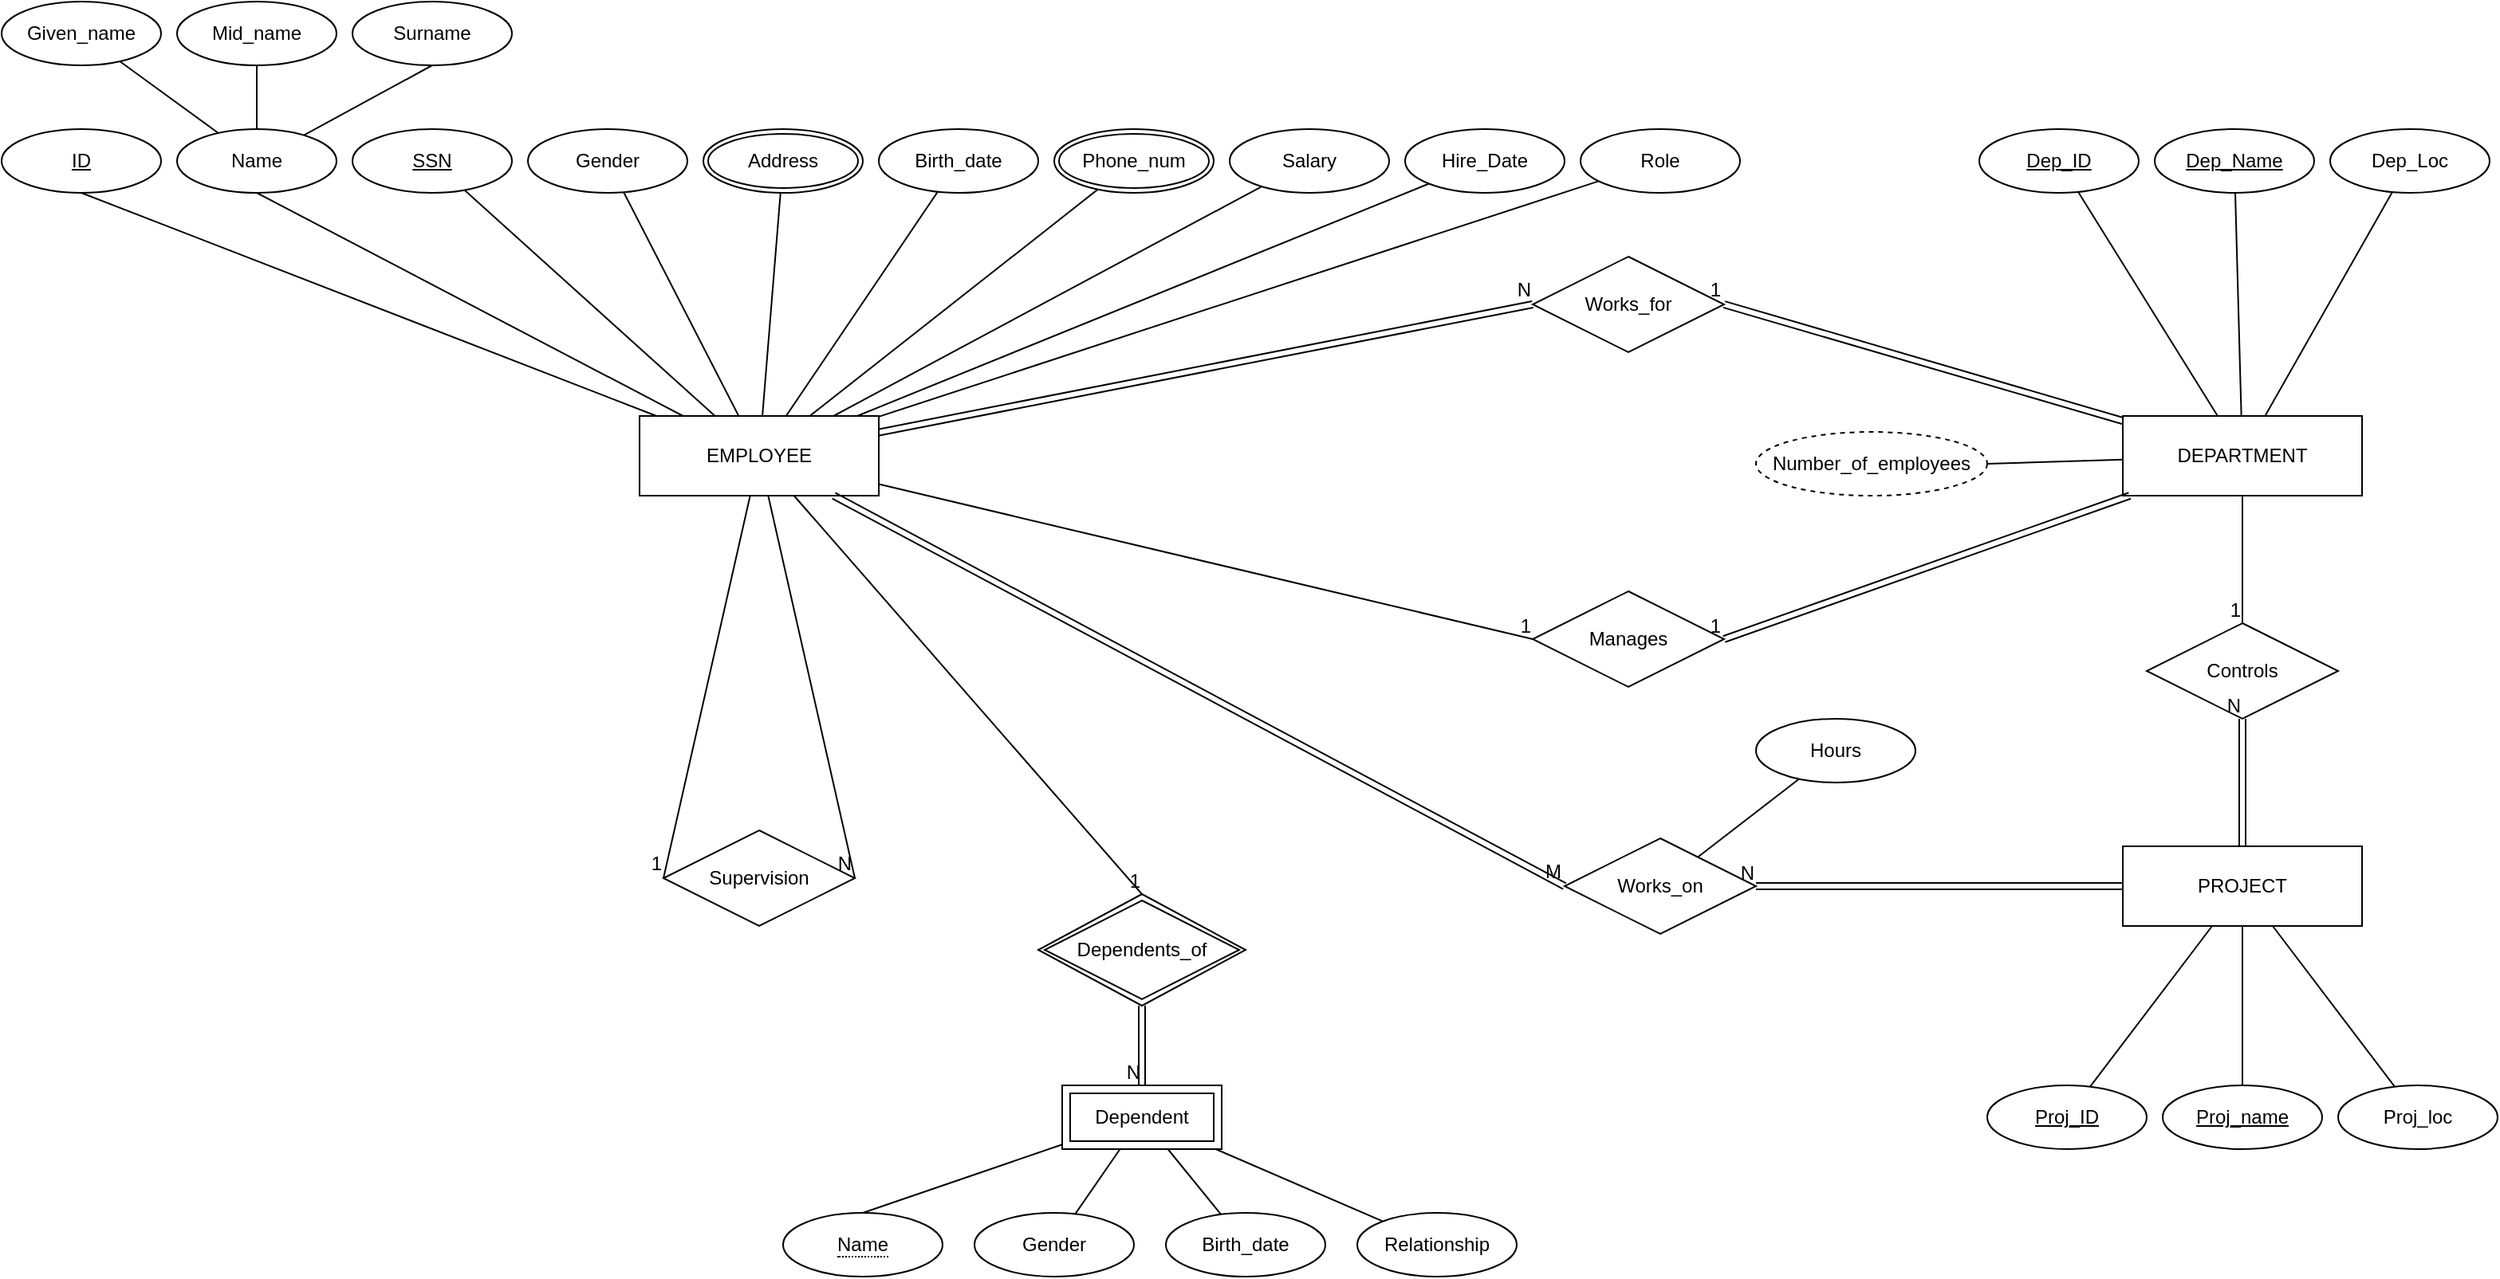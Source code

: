<mxfile version="26.2.14">
  <diagram id="R2lEEEUBdFMjLlhIrx00" name="Page-1">
    <mxGraphModel dx="1048" dy="1816" grid="1" gridSize="10" guides="1" tooltips="1" connect="1" arrows="0" fold="1" page="1" pageScale="1" pageWidth="850" pageHeight="1100" math="0" shadow="0" extFonts="Permanent Marker^https://fonts.googleapis.com/css?family=Permanent+Marker">
      <root>
        <mxCell id="0" />
        <mxCell id="1" parent="0" />
        <mxCell id="DGyCyMm6i7E1QIW6mR5m-5" value="EMPLOYEE" style="whiteSpace=wrap;html=1;align=center;" parent="1" vertex="1">
          <mxGeometry x="400" y="180" width="150" height="50" as="geometry" />
        </mxCell>
        <mxCell id="DGyCyMm6i7E1QIW6mR5m-7" value="Given_name" style="ellipse;whiteSpace=wrap;html=1;align=center;" parent="1" vertex="1">
          <mxGeometry y="-80" width="100" height="40" as="geometry" />
        </mxCell>
        <mxCell id="DGyCyMm6i7E1QIW6mR5m-8" value="Surname" style="ellipse;whiteSpace=wrap;html=1;align=center;" parent="1" vertex="1">
          <mxGeometry x="220" y="-80" width="100" height="40" as="geometry" />
        </mxCell>
        <mxCell id="DGyCyMm6i7E1QIW6mR5m-9" value="" style="endArrow=none;html=1;rounded=0;" parent="1" source="DGyCyMm6i7E1QIW6mR5m-7" target="DGyCyMm6i7E1QIW6mR5m-14" edge="1">
          <mxGeometry relative="1" as="geometry">
            <mxPoint x="330" y="190" as="sourcePoint" />
            <mxPoint x="490" y="190" as="targetPoint" />
          </mxGeometry>
        </mxCell>
        <mxCell id="DGyCyMm6i7E1QIW6mR5m-10" value="" style="endArrow=none;html=1;rounded=0;entryX=0.5;entryY=1;entryDx=0;entryDy=0;" parent="1" source="DGyCyMm6i7E1QIW6mR5m-14" target="DGyCyMm6i7E1QIW6mR5m-8" edge="1">
          <mxGeometry relative="1" as="geometry">
            <mxPoint x="160" y="80" as="sourcePoint" />
            <mxPoint x="320" y="80" as="targetPoint" />
          </mxGeometry>
        </mxCell>
        <mxCell id="DGyCyMm6i7E1QIW6mR5m-11" value="ID" style="ellipse;whiteSpace=wrap;html=1;align=center;fontStyle=4;" parent="1" vertex="1">
          <mxGeometry width="100" height="40" as="geometry" />
        </mxCell>
        <mxCell id="DGyCyMm6i7E1QIW6mR5m-12" value="" style="endArrow=none;html=1;rounded=0;exitX=0.5;exitY=1;exitDx=0;exitDy=0;" parent="1" source="DGyCyMm6i7E1QIW6mR5m-11" target="DGyCyMm6i7E1QIW6mR5m-5" edge="1">
          <mxGeometry relative="1" as="geometry">
            <mxPoint x="330" y="190" as="sourcePoint" />
            <mxPoint x="150" y="190" as="targetPoint" />
          </mxGeometry>
        </mxCell>
        <mxCell id="DGyCyMm6i7E1QIW6mR5m-14" value="Name" style="ellipse;whiteSpace=wrap;html=1;align=center;" parent="1" vertex="1">
          <mxGeometry x="110" width="100" height="40" as="geometry" />
        </mxCell>
        <mxCell id="DGyCyMm6i7E1QIW6mR5m-15" value="" style="endArrow=none;html=1;rounded=0;entryX=0.5;entryY=1;entryDx=0;entryDy=0;" parent="1" source="DGyCyMm6i7E1QIW6mR5m-5" target="DGyCyMm6i7E1QIW6mR5m-14" edge="1">
          <mxGeometry relative="1" as="geometry">
            <mxPoint x="100" y="190" as="sourcePoint" />
            <mxPoint x="260" y="190" as="targetPoint" />
          </mxGeometry>
        </mxCell>
        <mxCell id="DGyCyMm6i7E1QIW6mR5m-16" value="Mid_name" style="ellipse;whiteSpace=wrap;html=1;align=center;" parent="1" vertex="1">
          <mxGeometry x="110" y="-80" width="100" height="40" as="geometry" />
        </mxCell>
        <mxCell id="DGyCyMm6i7E1QIW6mR5m-17" value="" style="endArrow=none;html=1;rounded=0;" parent="1" source="DGyCyMm6i7E1QIW6mR5m-16" target="DGyCyMm6i7E1QIW6mR5m-14" edge="1">
          <mxGeometry relative="1" as="geometry">
            <mxPoint x="330" y="20" as="sourcePoint" />
            <mxPoint x="490" y="20" as="targetPoint" />
          </mxGeometry>
        </mxCell>
        <mxCell id="DGyCyMm6i7E1QIW6mR5m-19" value="SSN" style="ellipse;whiteSpace=wrap;html=1;align=center;fontStyle=4;" parent="1" vertex="1">
          <mxGeometry x="220" width="100" height="40" as="geometry" />
        </mxCell>
        <mxCell id="DGyCyMm6i7E1QIW6mR5m-20" value="" style="endArrow=none;html=1;rounded=0;" parent="1" source="DGyCyMm6i7E1QIW6mR5m-5" target="DGyCyMm6i7E1QIW6mR5m-19" edge="1">
          <mxGeometry relative="1" as="geometry">
            <mxPoint x="290" y="20" as="sourcePoint" />
            <mxPoint x="450" y="20" as="targetPoint" />
          </mxGeometry>
        </mxCell>
        <mxCell id="DGyCyMm6i7E1QIW6mR5m-21" value="Gender" style="ellipse;whiteSpace=wrap;html=1;align=center;" parent="1" vertex="1">
          <mxGeometry x="330" width="100" height="40" as="geometry" />
        </mxCell>
        <mxCell id="DGyCyMm6i7E1QIW6mR5m-22" value="" style="endArrow=none;html=1;rounded=0;" parent="1" source="DGyCyMm6i7E1QIW6mR5m-5" target="DGyCyMm6i7E1QIW6mR5m-21" edge="1">
          <mxGeometry relative="1" as="geometry">
            <mxPoint x="320" y="20" as="sourcePoint" />
            <mxPoint x="480" y="20" as="targetPoint" />
          </mxGeometry>
        </mxCell>
        <mxCell id="DGyCyMm6i7E1QIW6mR5m-23" value="Address" style="ellipse;shape=doubleEllipse;margin=3;whiteSpace=wrap;html=1;align=center;" parent="1" vertex="1">
          <mxGeometry x="440" width="100" height="40" as="geometry" />
        </mxCell>
        <mxCell id="DGyCyMm6i7E1QIW6mR5m-24" value="" style="endArrow=none;html=1;rounded=0;" parent="1" source="DGyCyMm6i7E1QIW6mR5m-5" target="DGyCyMm6i7E1QIW6mR5m-23" edge="1">
          <mxGeometry relative="1" as="geometry">
            <mxPoint x="300" y="190" as="sourcePoint" />
            <mxPoint x="460" y="190" as="targetPoint" />
          </mxGeometry>
        </mxCell>
        <mxCell id="DGyCyMm6i7E1QIW6mR5m-25" value="Birth_date" style="ellipse;whiteSpace=wrap;html=1;align=center;" parent="1" vertex="1">
          <mxGeometry x="550" width="100" height="40" as="geometry" />
        </mxCell>
        <mxCell id="DGyCyMm6i7E1QIW6mR5m-29" value="" style="endArrow=none;html=1;rounded=0;" parent="1" source="DGyCyMm6i7E1QIW6mR5m-5" target="DGyCyMm6i7E1QIW6mR5m-25" edge="1">
          <mxGeometry relative="1" as="geometry">
            <mxPoint x="370" y="110" as="sourcePoint" />
            <mxPoint x="530" y="110" as="targetPoint" />
          </mxGeometry>
        </mxCell>
        <mxCell id="DGyCyMm6i7E1QIW6mR5m-31" value="Salary" style="ellipse;whiteSpace=wrap;html=1;align=center;" parent="1" vertex="1">
          <mxGeometry x="770" width="100" height="40" as="geometry" />
        </mxCell>
        <mxCell id="DGyCyMm6i7E1QIW6mR5m-32" value="" style="endArrow=none;html=1;rounded=0;" parent="1" source="DGyCyMm6i7E1QIW6mR5m-5" target="DGyCyMm6i7E1QIW6mR5m-31" edge="1">
          <mxGeometry relative="1" as="geometry">
            <mxPoint x="510" y="100" as="sourcePoint" />
            <mxPoint x="670" y="100" as="targetPoint" />
          </mxGeometry>
        </mxCell>
        <mxCell id="DGyCyMm6i7E1QIW6mR5m-34" value="" style="endArrow=none;html=1;rounded=0;" parent="1" source="DGyCyMm6i7E1QIW6mR5m-5" target="zAqfdsrkWJlYxSNTXP81-5" edge="1">
          <mxGeometry relative="1" as="geometry">
            <mxPoint x="570" y="120" as="sourcePoint" />
            <mxPoint x="687.279" y="37.816" as="targetPoint" />
          </mxGeometry>
        </mxCell>
        <mxCell id="LaG2kn6Hpm8LccnMGh0O-1" value="Hire_&lt;span style=&quot;background-color: transparent; color: light-dark(rgb(0, 0, 0), rgb(255, 255, 255));&quot;&gt;Date&lt;/span&gt;" style="ellipse;whiteSpace=wrap;html=1;align=center;" parent="1" vertex="1">
          <mxGeometry x="880" width="100" height="40" as="geometry" />
        </mxCell>
        <mxCell id="LaG2kn6Hpm8LccnMGh0O-2" value="" style="endArrow=none;html=1;rounded=0;" parent="1" source="DGyCyMm6i7E1QIW6mR5m-5" target="LaG2kn6Hpm8LccnMGh0O-1" edge="1">
          <mxGeometry relative="1" as="geometry">
            <mxPoint x="690" y="110" as="sourcePoint" />
            <mxPoint x="850" y="110" as="targetPoint" />
          </mxGeometry>
        </mxCell>
        <mxCell id="LaG2kn6Hpm8LccnMGh0O-3" value="DEPARTMENT" style="whiteSpace=wrap;html=1;align=center;" parent="1" vertex="1">
          <mxGeometry x="1330" y="180" width="150" height="50" as="geometry" />
        </mxCell>
        <mxCell id="LaG2kn6Hpm8LccnMGh0O-5" value="Dep_ID" style="ellipse;whiteSpace=wrap;html=1;align=center;fontStyle=4;" parent="1" vertex="1">
          <mxGeometry x="1240" width="100" height="40" as="geometry" />
        </mxCell>
        <mxCell id="LaG2kn6Hpm8LccnMGh0O-6" value="Dep_Name" style="ellipse;whiteSpace=wrap;html=1;align=center;fontStyle=4;" parent="1" vertex="1">
          <mxGeometry x="1350" width="100" height="40" as="geometry" />
        </mxCell>
        <mxCell id="LaG2kn6Hpm8LccnMGh0O-8" value="" style="endArrow=none;html=1;rounded=0;" parent="1" source="LaG2kn6Hpm8LccnMGh0O-5" target="LaG2kn6Hpm8LccnMGh0O-3" edge="1">
          <mxGeometry relative="1" as="geometry">
            <mxPoint x="320" y="510" as="sourcePoint" />
            <mxPoint x="480" y="510" as="targetPoint" />
          </mxGeometry>
        </mxCell>
        <mxCell id="LaG2kn6Hpm8LccnMGh0O-9" value="" style="endArrow=none;html=1;rounded=0;" parent="1" source="LaG2kn6Hpm8LccnMGh0O-6" target="LaG2kn6Hpm8LccnMGh0O-3" edge="1">
          <mxGeometry relative="1" as="geometry">
            <mxPoint x="450" y="510" as="sourcePoint" />
            <mxPoint x="610" y="510" as="targetPoint" />
          </mxGeometry>
        </mxCell>
        <mxCell id="LaG2kn6Hpm8LccnMGh0O-10" value="" style="endArrow=none;html=1;rounded=0;" parent="1" source="zAqfdsrkWJlYxSNTXP81-1" target="LaG2kn6Hpm8LccnMGh0O-3" edge="1">
          <mxGeometry relative="1" as="geometry">
            <mxPoint x="1498.947" y="39.505" as="sourcePoint" />
            <mxPoint x="710" y="510" as="targetPoint" />
          </mxGeometry>
        </mxCell>
        <mxCell id="L0dqfXICZT49HhjWpMW9-1" value="Works_for" style="shape=rhombus;perimeter=rhombusPerimeter;whiteSpace=wrap;html=1;align=center;" parent="1" vertex="1">
          <mxGeometry x="960" y="80" width="120" height="60" as="geometry" />
        </mxCell>
        <mxCell id="L0dqfXICZT49HhjWpMW9-2" value="Manages" style="shape=rhombus;perimeter=rhombusPerimeter;whiteSpace=wrap;html=1;align=center;" parent="1" vertex="1">
          <mxGeometry x="960" y="290" width="120" height="60" as="geometry" />
        </mxCell>
        <mxCell id="L0dqfXICZT49HhjWpMW9-3" value="" style="shape=link;html=1;rounded=0;entryX=0;entryY=0.5;entryDx=0;entryDy=0;" parent="1" source="DGyCyMm6i7E1QIW6mR5m-5" target="L0dqfXICZT49HhjWpMW9-1" edge="1">
          <mxGeometry relative="1" as="geometry">
            <mxPoint x="720" y="200" as="sourcePoint" />
            <mxPoint x="880" y="200" as="targetPoint" />
          </mxGeometry>
        </mxCell>
        <mxCell id="L0dqfXICZT49HhjWpMW9-4" value="N" style="resizable=0;html=1;whiteSpace=wrap;align=right;verticalAlign=bottom;" parent="L0dqfXICZT49HhjWpMW9-3" connectable="0" vertex="1">
          <mxGeometry x="1" relative="1" as="geometry" />
        </mxCell>
        <mxCell id="L0dqfXICZT49HhjWpMW9-5" value="" style="shape=link;html=1;rounded=0;entryX=1;entryY=0.5;entryDx=0;entryDy=0;" parent="1" source="LaG2kn6Hpm8LccnMGh0O-3" target="L0dqfXICZT49HhjWpMW9-1" edge="1">
          <mxGeometry relative="1" as="geometry">
            <mxPoint x="1660" y="160" as="sourcePoint" />
            <mxPoint x="1500" y="160" as="targetPoint" />
          </mxGeometry>
        </mxCell>
        <mxCell id="L0dqfXICZT49HhjWpMW9-6" value="1" style="resizable=0;html=1;whiteSpace=wrap;align=right;verticalAlign=bottom;" parent="L0dqfXICZT49HhjWpMW9-5" connectable="0" vertex="1">
          <mxGeometry x="1" relative="1" as="geometry" />
        </mxCell>
        <mxCell id="L0dqfXICZT49HhjWpMW9-8" value="" style="endArrow=none;html=1;rounded=0;entryX=0;entryY=0.5;entryDx=0;entryDy=0;" parent="1" source="DGyCyMm6i7E1QIW6mR5m-5" target="L0dqfXICZT49HhjWpMW9-2" edge="1">
          <mxGeometry relative="1" as="geometry">
            <mxPoint x="670" y="260" as="sourcePoint" />
            <mxPoint x="830" y="260" as="targetPoint" />
          </mxGeometry>
        </mxCell>
        <mxCell id="L0dqfXICZT49HhjWpMW9-9" value="1" style="resizable=0;html=1;whiteSpace=wrap;align=right;verticalAlign=bottom;" parent="L0dqfXICZT49HhjWpMW9-8" connectable="0" vertex="1">
          <mxGeometry x="1" relative="1" as="geometry" />
        </mxCell>
        <mxCell id="L0dqfXICZT49HhjWpMW9-10" value="" style="shape=link;html=1;rounded=0;entryX=1;entryY=0.5;entryDx=0;entryDy=0;" parent="1" source="LaG2kn6Hpm8LccnMGh0O-3" target="L0dqfXICZT49HhjWpMW9-2" edge="1">
          <mxGeometry relative="1" as="geometry">
            <mxPoint x="1320" y="270" as="sourcePoint" />
            <mxPoint x="1160" y="270" as="targetPoint" />
          </mxGeometry>
        </mxCell>
        <mxCell id="L0dqfXICZT49HhjWpMW9-11" value="1" style="resizable=0;html=1;whiteSpace=wrap;align=right;verticalAlign=bottom;" parent="L0dqfXICZT49HhjWpMW9-10" connectable="0" vertex="1">
          <mxGeometry x="1" relative="1" as="geometry" />
        </mxCell>
        <mxCell id="L0dqfXICZT49HhjWpMW9-12" value="Supervision" style="shape=rhombus;perimeter=rhombusPerimeter;whiteSpace=wrap;html=1;align=center;" parent="1" vertex="1">
          <mxGeometry x="415" y="440" width="120" height="60" as="geometry" />
        </mxCell>
        <mxCell id="L0dqfXICZT49HhjWpMW9-16" value="" style="endArrow=none;html=1;rounded=0;entryX=1;entryY=0.5;entryDx=0;entryDy=0;" parent="1" source="DGyCyMm6i7E1QIW6mR5m-5" target="L0dqfXICZT49HhjWpMW9-12" edge="1">
          <mxGeometry relative="1" as="geometry">
            <mxPoint x="520" y="330" as="sourcePoint" />
            <mxPoint x="680" y="330" as="targetPoint" />
          </mxGeometry>
        </mxCell>
        <mxCell id="L0dqfXICZT49HhjWpMW9-17" value="N" style="resizable=0;html=1;whiteSpace=wrap;align=right;verticalAlign=bottom;" parent="L0dqfXICZT49HhjWpMW9-16" connectable="0" vertex="1">
          <mxGeometry x="1" relative="1" as="geometry" />
        </mxCell>
        <mxCell id="L0dqfXICZT49HhjWpMW9-18" value="" style="endArrow=none;html=1;rounded=0;entryX=0;entryY=0.5;entryDx=0;entryDy=0;" parent="1" source="DGyCyMm6i7E1QIW6mR5m-5" target="L0dqfXICZT49HhjWpMW9-12" edge="1">
          <mxGeometry relative="1" as="geometry">
            <mxPoint x="380" y="310" as="sourcePoint" />
            <mxPoint x="480" y="380" as="targetPoint" />
          </mxGeometry>
        </mxCell>
        <mxCell id="L0dqfXICZT49HhjWpMW9-19" value="1" style="resizable=0;html=1;whiteSpace=wrap;align=right;verticalAlign=bottom;" parent="L0dqfXICZT49HhjWpMW9-18" connectable="0" vertex="1">
          <mxGeometry x="1" relative="1" as="geometry" />
        </mxCell>
        <mxCell id="Hfeq7QUp48aI9Lyy1I4S-1" value="PROJECT" style="whiteSpace=wrap;html=1;align=center;" parent="1" vertex="1">
          <mxGeometry x="1330" y="450" width="150" height="50" as="geometry" />
        </mxCell>
        <mxCell id="Hfeq7QUp48aI9Lyy1I4S-2" value="Controls" style="shape=rhombus;perimeter=rhombusPerimeter;whiteSpace=wrap;html=1;align=center;" parent="1" vertex="1">
          <mxGeometry x="1345" y="310" width="120" height="60" as="geometry" />
        </mxCell>
        <mxCell id="Hfeq7QUp48aI9Lyy1I4S-9" value="Works_on" style="shape=rhombus;perimeter=rhombusPerimeter;whiteSpace=wrap;html=1;align=center;" parent="1" vertex="1">
          <mxGeometry x="980" y="445" width="120" height="60" as="geometry" />
        </mxCell>
        <mxCell id="Hfeq7QUp48aI9Lyy1I4S-10" value="Proj_ID" style="ellipse;whiteSpace=wrap;html=1;align=center;fontStyle=4;" parent="1" vertex="1">
          <mxGeometry x="1245" y="600" width="100" height="40" as="geometry" />
        </mxCell>
        <mxCell id="Hfeq7QUp48aI9Lyy1I4S-11" value="Proj_name" style="ellipse;whiteSpace=wrap;html=1;align=center;fontStyle=4;" parent="1" vertex="1">
          <mxGeometry x="1355" y="600" width="100" height="40" as="geometry" />
        </mxCell>
        <mxCell id="Hfeq7QUp48aI9Lyy1I4S-12" value="Proj_loc" style="ellipse;whiteSpace=wrap;html=1;align=center;" parent="1" vertex="1">
          <mxGeometry x="1465" y="600" width="100" height="40" as="geometry" />
        </mxCell>
        <mxCell id="Hfeq7QUp48aI9Lyy1I4S-13" value="" style="endArrow=none;html=1;rounded=0;" parent="1" source="Hfeq7QUp48aI9Lyy1I4S-10" target="Hfeq7QUp48aI9Lyy1I4S-1" edge="1">
          <mxGeometry relative="1" as="geometry">
            <mxPoint x="1310" y="580" as="sourcePoint" />
            <mxPoint x="1430" y="550" as="targetPoint" />
          </mxGeometry>
        </mxCell>
        <mxCell id="Hfeq7QUp48aI9Lyy1I4S-14" value="" style="endArrow=none;html=1;rounded=0;exitX=0.5;exitY=0;exitDx=0;exitDy=0;" parent="1" source="Hfeq7QUp48aI9Lyy1I4S-11" target="Hfeq7QUp48aI9Lyy1I4S-1" edge="1">
          <mxGeometry relative="1" as="geometry">
            <mxPoint x="1390" y="570" as="sourcePoint" />
            <mxPoint x="1580" y="570" as="targetPoint" />
          </mxGeometry>
        </mxCell>
        <mxCell id="Hfeq7QUp48aI9Lyy1I4S-15" value="" style="endArrow=none;html=1;rounded=0;" parent="1" source="Hfeq7QUp48aI9Lyy1I4S-1" target="Hfeq7QUp48aI9Lyy1I4S-12" edge="1">
          <mxGeometry relative="1" as="geometry">
            <mxPoint x="1490" y="550" as="sourcePoint" />
            <mxPoint x="1650" y="550" as="targetPoint" />
          </mxGeometry>
        </mxCell>
        <mxCell id="Hfeq7QUp48aI9Lyy1I4S-22" value="Hours" style="ellipse;whiteSpace=wrap;html=1;align=center;" parent="1" vertex="1">
          <mxGeometry x="1100" y="370" width="100" height="40" as="geometry" />
        </mxCell>
        <mxCell id="Hfeq7QUp48aI9Lyy1I4S-23" value="" style="endArrow=none;html=1;rounded=0;" parent="1" source="Hfeq7QUp48aI9Lyy1I4S-9" target="Hfeq7QUp48aI9Lyy1I4S-22" edge="1">
          <mxGeometry relative="1" as="geometry">
            <mxPoint x="950" y="390" as="sourcePoint" />
            <mxPoint x="1110" y="390" as="targetPoint" />
          </mxGeometry>
        </mxCell>
        <mxCell id="Hfeq7QUp48aI9Lyy1I4S-26" value="" style="shape=link;html=1;rounded=0;entryX=0;entryY=0.5;entryDx=0;entryDy=0;" parent="1" source="DGyCyMm6i7E1QIW6mR5m-5" target="Hfeq7QUp48aI9Lyy1I4S-9" edge="1">
          <mxGeometry relative="1" as="geometry">
            <mxPoint x="610" y="380" as="sourcePoint" />
            <mxPoint x="770" y="380" as="targetPoint" />
          </mxGeometry>
        </mxCell>
        <mxCell id="Hfeq7QUp48aI9Lyy1I4S-27" value="M" style="resizable=0;html=1;whiteSpace=wrap;align=right;verticalAlign=bottom;" parent="Hfeq7QUp48aI9Lyy1I4S-26" connectable="0" vertex="1">
          <mxGeometry x="1" relative="1" as="geometry" />
        </mxCell>
        <mxCell id="Hfeq7QUp48aI9Lyy1I4S-28" value="" style="shape=link;html=1;rounded=0;entryX=1;entryY=0.5;entryDx=0;entryDy=0;" parent="1" source="Hfeq7QUp48aI9Lyy1I4S-1" target="Hfeq7QUp48aI9Lyy1I4S-9" edge="1">
          <mxGeometry relative="1" as="geometry">
            <mxPoint x="1300" y="470" as="sourcePoint" />
            <mxPoint x="1140" y="470" as="targetPoint" />
          </mxGeometry>
        </mxCell>
        <mxCell id="Hfeq7QUp48aI9Lyy1I4S-29" value="N" style="resizable=0;html=1;whiteSpace=wrap;align=right;verticalAlign=bottom;" parent="Hfeq7QUp48aI9Lyy1I4S-28" connectable="0" vertex="1">
          <mxGeometry x="1" relative="1" as="geometry" />
        </mxCell>
        <mxCell id="Hfeq7QUp48aI9Lyy1I4S-30" value="" style="endArrow=none;html=1;rounded=0;" parent="1" source="LaG2kn6Hpm8LccnMGh0O-3" target="Hfeq7QUp48aI9Lyy1I4S-2" edge="1">
          <mxGeometry relative="1" as="geometry">
            <mxPoint x="1330" y="290" as="sourcePoint" />
            <mxPoint x="1490" y="290" as="targetPoint" />
          </mxGeometry>
        </mxCell>
        <mxCell id="Hfeq7QUp48aI9Lyy1I4S-31" value="1" style="resizable=0;html=1;whiteSpace=wrap;align=right;verticalAlign=bottom;" parent="Hfeq7QUp48aI9Lyy1I4S-30" connectable="0" vertex="1">
          <mxGeometry x="1" relative="1" as="geometry" />
        </mxCell>
        <mxCell id="Hfeq7QUp48aI9Lyy1I4S-32" value="" style="shape=link;html=1;rounded=0;" parent="1" source="Hfeq7QUp48aI9Lyy1I4S-1" target="Hfeq7QUp48aI9Lyy1I4S-2" edge="1">
          <mxGeometry relative="1" as="geometry">
            <mxPoint x="1330" y="420" as="sourcePoint" />
            <mxPoint x="1490" y="420" as="targetPoint" />
          </mxGeometry>
        </mxCell>
        <mxCell id="Hfeq7QUp48aI9Lyy1I4S-33" value="N" style="resizable=0;html=1;whiteSpace=wrap;align=right;verticalAlign=bottom;" parent="Hfeq7QUp48aI9Lyy1I4S-32" connectable="0" vertex="1">
          <mxGeometry x="1" relative="1" as="geometry" />
        </mxCell>
        <mxCell id="Hfeq7QUp48aI9Lyy1I4S-34" value="Dependen&lt;span style=&quot;background-color: transparent; color: light-dark(rgb(0, 0, 0), rgb(255, 255, 255));&quot;&gt;ts_of&lt;/span&gt;" style="shape=rhombus;double=1;perimeter=rhombusPerimeter;whiteSpace=wrap;html=1;align=center;" parent="1" vertex="1">
          <mxGeometry x="650" y="480" width="130" height="70" as="geometry" />
        </mxCell>
        <mxCell id="Hfeq7QUp48aI9Lyy1I4S-35" value="" style="endArrow=none;html=1;rounded=0;entryX=0.5;entryY=0;entryDx=0;entryDy=0;" parent="1" source="DGyCyMm6i7E1QIW6mR5m-5" target="Hfeq7QUp48aI9Lyy1I4S-34" edge="1">
          <mxGeometry relative="1" as="geometry">
            <mxPoint x="610" y="380" as="sourcePoint" />
            <mxPoint x="770" y="380" as="targetPoint" />
          </mxGeometry>
        </mxCell>
        <mxCell id="Hfeq7QUp48aI9Lyy1I4S-36" value="1" style="resizable=0;html=1;whiteSpace=wrap;align=right;verticalAlign=bottom;" parent="Hfeq7QUp48aI9Lyy1I4S-35" connectable="0" vertex="1">
          <mxGeometry x="1" relative="1" as="geometry" />
        </mxCell>
        <mxCell id="Hfeq7QUp48aI9Lyy1I4S-37" value="Dependent" style="shape=ext;margin=3;double=1;whiteSpace=wrap;html=1;align=center;" parent="1" vertex="1">
          <mxGeometry x="665" y="600" width="100" height="40" as="geometry" />
        </mxCell>
        <mxCell id="Hfeq7QUp48aI9Lyy1I4S-38" value="" style="shape=link;html=1;rounded=0;exitX=0.5;exitY=1;exitDx=0;exitDy=0;" parent="1" source="Hfeq7QUp48aI9Lyy1I4S-34" target="Hfeq7QUp48aI9Lyy1I4S-37" edge="1">
          <mxGeometry relative="1" as="geometry">
            <mxPoint x="680" y="720" as="sourcePoint" />
            <mxPoint x="840" y="720" as="targetPoint" />
          </mxGeometry>
        </mxCell>
        <mxCell id="Hfeq7QUp48aI9Lyy1I4S-39" value="N" style="resizable=0;html=1;whiteSpace=wrap;align=right;verticalAlign=bottom;" parent="Hfeq7QUp48aI9Lyy1I4S-38" connectable="0" vertex="1">
          <mxGeometry x="1" relative="1" as="geometry" />
        </mxCell>
        <mxCell id="Hfeq7QUp48aI9Lyy1I4S-40" value="&lt;span style=&quot;border-bottom: 1px dotted&quot;&gt;Name&lt;/span&gt;" style="ellipse;whiteSpace=wrap;html=1;align=center;" parent="1" vertex="1">
          <mxGeometry x="490" y="680" width="100" height="40" as="geometry" />
        </mxCell>
        <mxCell id="Hfeq7QUp48aI9Lyy1I4S-41" value="Gender" style="ellipse;whiteSpace=wrap;html=1;align=center;" parent="1" vertex="1">
          <mxGeometry x="610" y="680" width="100" height="40" as="geometry" />
        </mxCell>
        <mxCell id="Hfeq7QUp48aI9Lyy1I4S-42" value="Birth_date" style="ellipse;whiteSpace=wrap;html=1;align=center;" parent="1" vertex="1">
          <mxGeometry x="730" y="680" width="100" height="40" as="geometry" />
        </mxCell>
        <mxCell id="Hfeq7QUp48aI9Lyy1I4S-43" value="Relationship" style="ellipse;whiteSpace=wrap;html=1;align=center;" parent="1" vertex="1">
          <mxGeometry x="850" y="680" width="100" height="40" as="geometry" />
        </mxCell>
        <mxCell id="Hfeq7QUp48aI9Lyy1I4S-44" value="" style="endArrow=none;html=1;rounded=0;exitX=0.5;exitY=0;exitDx=0;exitDy=0;" parent="1" source="Hfeq7QUp48aI9Lyy1I4S-40" target="Hfeq7QUp48aI9Lyy1I4S-37" edge="1">
          <mxGeometry relative="1" as="geometry">
            <mxPoint x="540" y="640" as="sourcePoint" />
            <mxPoint x="700" y="640" as="targetPoint" />
          </mxGeometry>
        </mxCell>
        <mxCell id="Hfeq7QUp48aI9Lyy1I4S-45" value="" style="endArrow=none;html=1;rounded=0;" parent="1" source="Hfeq7QUp48aI9Lyy1I4S-41" target="Hfeq7QUp48aI9Lyy1I4S-37" edge="1">
          <mxGeometry relative="1" as="geometry">
            <mxPoint x="630" y="770" as="sourcePoint" />
            <mxPoint x="790" y="770" as="targetPoint" />
          </mxGeometry>
        </mxCell>
        <mxCell id="Hfeq7QUp48aI9Lyy1I4S-46" value="" style="endArrow=none;html=1;rounded=0;" parent="1" source="Hfeq7QUp48aI9Lyy1I4S-37" target="Hfeq7QUp48aI9Lyy1I4S-42" edge="1">
          <mxGeometry relative="1" as="geometry">
            <mxPoint x="800" y="610" as="sourcePoint" />
            <mxPoint x="960" y="610" as="targetPoint" />
          </mxGeometry>
        </mxCell>
        <mxCell id="Hfeq7QUp48aI9Lyy1I4S-47" value="" style="endArrow=none;html=1;rounded=0;" parent="1" source="Hfeq7QUp48aI9Lyy1I4S-37" target="Hfeq7QUp48aI9Lyy1I4S-43" edge="1">
          <mxGeometry relative="1" as="geometry">
            <mxPoint x="820" y="780" as="sourcePoint" />
            <mxPoint x="980" y="780" as="targetPoint" />
          </mxGeometry>
        </mxCell>
        <mxCell id="Hfeq7QUp48aI9Lyy1I4S-50" value="Number_of_employees" style="ellipse;whiteSpace=wrap;html=1;align=center;dashed=1;" parent="1" vertex="1">
          <mxGeometry x="1100" y="190" width="145" height="40" as="geometry" />
        </mxCell>
        <mxCell id="Hfeq7QUp48aI9Lyy1I4S-51" value="" style="endArrow=none;html=1;rounded=0;exitX=1;exitY=0.5;exitDx=0;exitDy=0;" parent="1" source="Hfeq7QUp48aI9Lyy1I4S-50" target="LaG2kn6Hpm8LccnMGh0O-3" edge="1">
          <mxGeometry relative="1" as="geometry">
            <mxPoint x="1230" y="290" as="sourcePoint" />
            <mxPoint x="1390" y="290" as="targetPoint" />
          </mxGeometry>
        </mxCell>
        <mxCell id="zAqfdsrkWJlYxSNTXP81-1" value="Dep_Loc" style="ellipse;whiteSpace=wrap;html=1;align=center;" vertex="1" parent="1">
          <mxGeometry x="1460" width="100" height="40" as="geometry" />
        </mxCell>
        <mxCell id="zAqfdsrkWJlYxSNTXP81-2" value="Role" style="ellipse;whiteSpace=wrap;html=1;align=center;" vertex="1" parent="1">
          <mxGeometry x="990" width="100" height="40" as="geometry" />
        </mxCell>
        <mxCell id="zAqfdsrkWJlYxSNTXP81-3" value="" style="endArrow=none;html=1;rounded=0;" edge="1" parent="1" source="DGyCyMm6i7E1QIW6mR5m-5" target="zAqfdsrkWJlYxSNTXP81-2">
          <mxGeometry relative="1" as="geometry">
            <mxPoint x="770" y="110" as="sourcePoint" />
            <mxPoint x="930" y="110" as="targetPoint" />
          </mxGeometry>
        </mxCell>
        <mxCell id="zAqfdsrkWJlYxSNTXP81-5" value="Phone_num" style="ellipse;shape=doubleEllipse;margin=3;whiteSpace=wrap;html=1;align=center;" vertex="1" parent="1">
          <mxGeometry x="660" width="100" height="40" as="geometry" />
        </mxCell>
      </root>
    </mxGraphModel>
  </diagram>
</mxfile>
